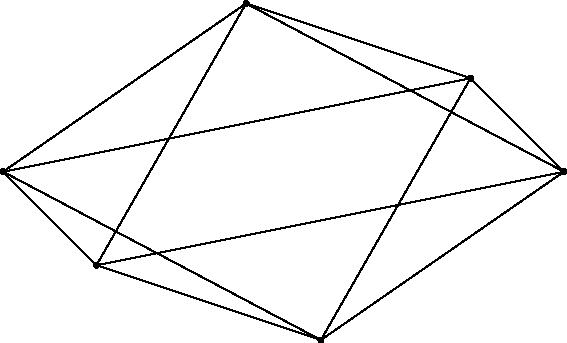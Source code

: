 size(10cm);

dot((1,0));
dot((0,1));
dot((6,1));
dot((5,2));
draw((1,0)--(6,1)--(5,2)--(0,1)--(1,0));

dot((2.6,2.8));
draw((2.6,2.8)--(1,0));
draw((2.6,2.8)--(0,1));
draw((2.6,2.8)--(6,1));
draw((2.6,2.8)--(5,2));


dot((3.4,-0.8));
draw((3.4,-0.8)--(1,0));
draw((3.4,-0.8)--(0,1));
draw((3.4,-0.8)--(6,1));
draw((3.4,-0.8)--(5,2));
